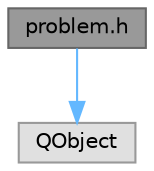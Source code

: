 digraph "problem.h"
{
 // LATEX_PDF_SIZE
  bgcolor="transparent";
  edge [fontname=Helvetica,fontsize=10,labelfontname=Helvetica,labelfontsize=10];
  node [fontname=Helvetica,fontsize=10,shape=box,height=0.2,width=0.4];
  Node1 [id="Node000001",label="problem.h",height=0.2,width=0.4,color="gray40", fillcolor="grey60", style="filled", fontcolor="black",tooltip="Contains the class for a problem."];
  Node1 -> Node2 [id="edge1_Node000001_Node000002",color="steelblue1",style="solid",tooltip=" "];
  Node2 [id="Node000002",label="QObject",height=0.2,width=0.4,color="grey60", fillcolor="#E0E0E0", style="filled",tooltip=" "];
}
